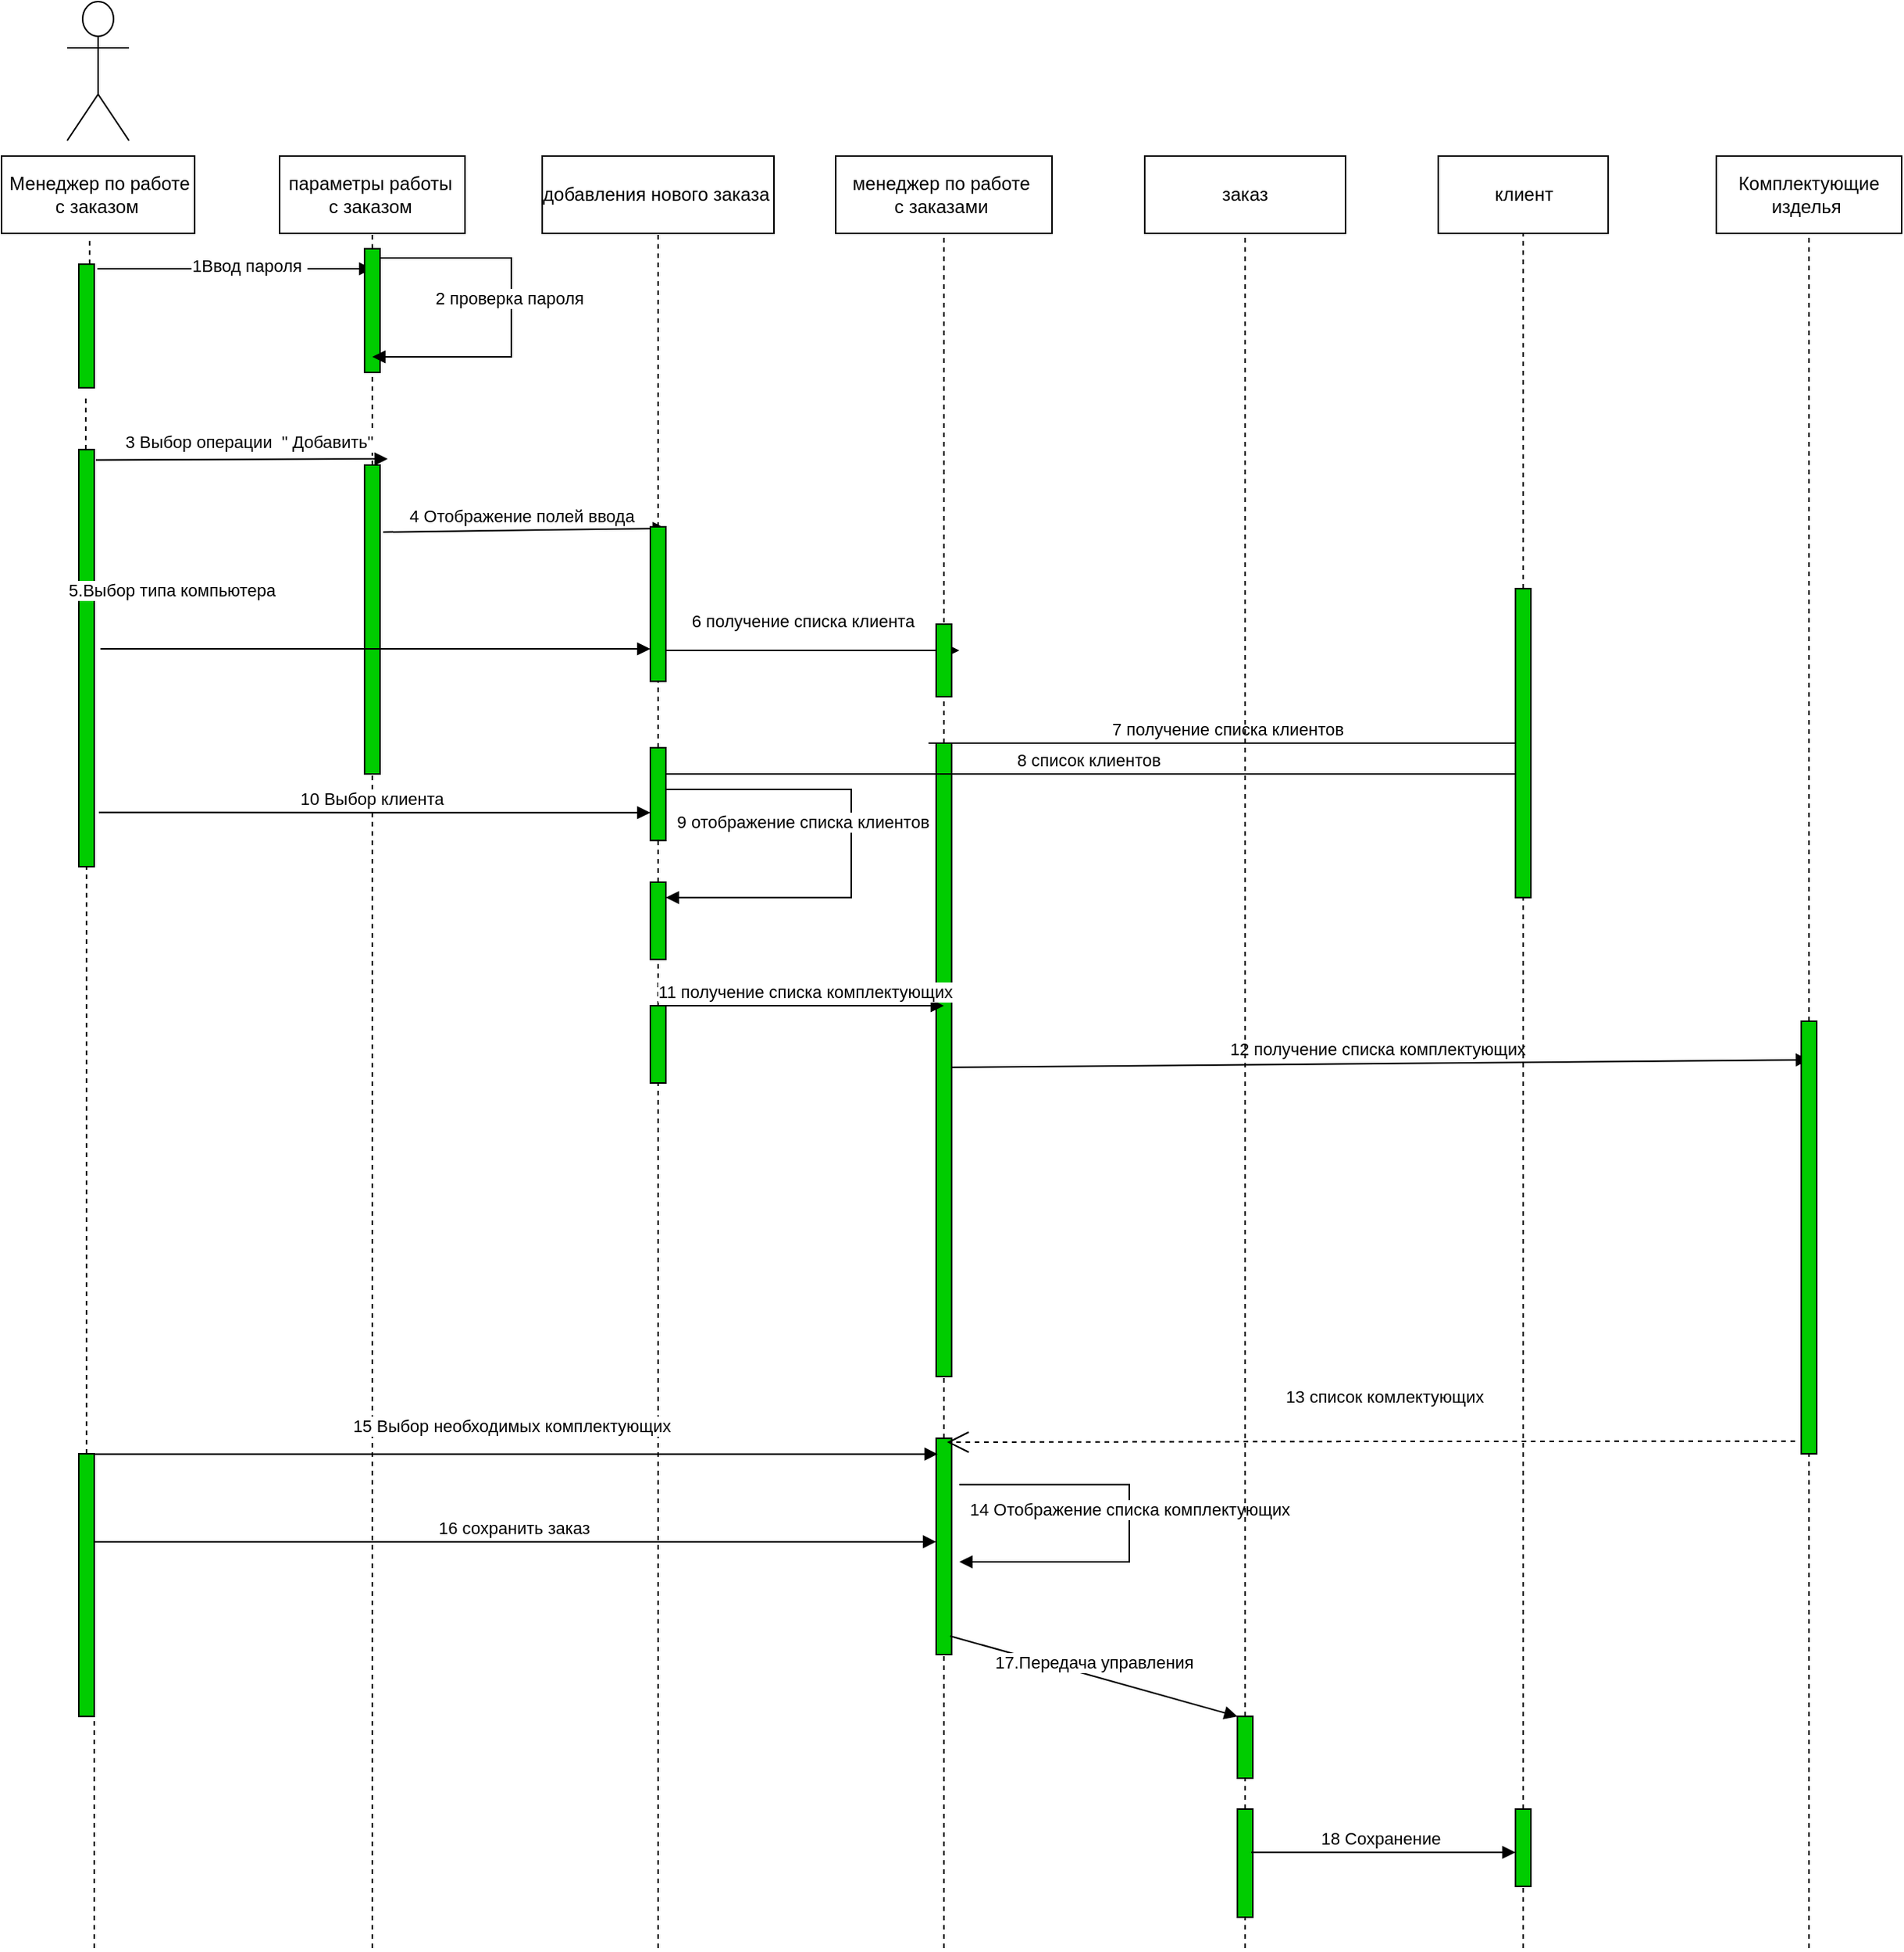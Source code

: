 <mxfile version="20.4.1" type="device"><diagram id="RREwWZiWR0iTPbUBzdFs" name="Страница 1"><mxGraphModel dx="2249" dy="794" grid="1" gridSize="10" guides="1" tooltips="1" connect="1" arrows="1" fold="1" page="1" pageScale="1" pageWidth="827" pageHeight="583" math="0" shadow="0"><root><mxCell id="0"/><mxCell id="1" parent="0"/><mxCell id="8dYChZDF3lq6TYkfpTGc-1" value="Actor" style="shape=umlActor;verticalLabelPosition=bottom;verticalAlign=top;html=1;outlineConnect=0;" parent="1" vertex="1"><mxGeometry x="-657.5" y="100" width="40" height="90" as="geometry"/></mxCell><mxCell id="8dYChZDF3lq6TYkfpTGc-2" value="Менеджер по работе&lt;br&gt;с заказом&amp;nbsp;" style="html=1;" parent="1" vertex="1"><mxGeometry x="-700" y="200" width="125" height="50" as="geometry"/></mxCell><mxCell id="8dYChZDF3lq6TYkfpTGc-3" value="параметры работы&amp;nbsp;&lt;br&gt;с заказом&amp;nbsp;" style="html=1;" parent="1" vertex="1"><mxGeometry x="-520" y="200" width="120" height="50" as="geometry"/></mxCell><mxCell id="8dYChZDF3lq6TYkfpTGc-6" value="добавления нового заказа&amp;nbsp;" style="html=1;" parent="1" vertex="1"><mxGeometry x="-350" y="200" width="150" height="50" as="geometry"/></mxCell><mxCell id="8dYChZDF3lq6TYkfpTGc-7" value="менеджер по работе&amp;nbsp;&lt;br&gt;с заказами&amp;nbsp;" style="rounded=0;whiteSpace=wrap;html=1;" parent="1" vertex="1"><mxGeometry x="-160" y="200" width="140" height="50" as="geometry"/></mxCell><mxCell id="8dYChZDF3lq6TYkfpTGc-8" value="заказ" style="rounded=0;whiteSpace=wrap;html=1;" parent="1" vertex="1"><mxGeometry x="40" y="200" width="130" height="50" as="geometry"/></mxCell><mxCell id="8dYChZDF3lq6TYkfpTGc-10" value="клиент" style="html=1;" parent="1" vertex="1"><mxGeometry x="230" y="200" width="110" height="50" as="geometry"/></mxCell><mxCell id="8dYChZDF3lq6TYkfpTGc-11" value="Комплектующие изделья&amp;nbsp;" style="rounded=0;whiteSpace=wrap;html=1;" parent="1" vertex="1"><mxGeometry x="410" y="200" width="120" height="50" as="geometry"/></mxCell><mxCell id="8dYChZDF3lq6TYkfpTGc-12" value="" style="endArrow=none;dashed=1;html=1;rounded=0;entryX=0.456;entryY=1.08;entryDx=0;entryDy=0;entryPerimeter=0;startArrow=none;" parent="1" source="8dYChZDF3lq6TYkfpTGc-19" target="8dYChZDF3lq6TYkfpTGc-2" edge="1"><mxGeometry width="50" height="50" relative="1" as="geometry"><mxPoint x="-643" y="710" as="sourcePoint"/><mxPoint x="-40" y="360" as="targetPoint"/></mxGeometry></mxCell><mxCell id="8dYChZDF3lq6TYkfpTGc-13" value="" style="endArrow=none;dashed=1;html=1;rounded=0;entryX=0.5;entryY=1;entryDx=0;entryDy=0;startArrow=none;" parent="1" source="8dYChZDF3lq6TYkfpTGc-25" target="8dYChZDF3lq6TYkfpTGc-3" edge="1"><mxGeometry width="50" height="50" relative="1" as="geometry"><mxPoint x="-460" y="710" as="sourcePoint"/><mxPoint x="-40" y="360" as="targetPoint"/></mxGeometry></mxCell><mxCell id="8dYChZDF3lq6TYkfpTGc-14" value="" style="endArrow=none;dashed=1;html=1;rounded=0;entryX=0.5;entryY=1;entryDx=0;entryDy=0;startArrow=none;" parent="1" source="8dYChZDF3lq6TYkfpTGc-36" target="8dYChZDF3lq6TYkfpTGc-6" edge="1"><mxGeometry width="50" height="50" relative="1" as="geometry"><mxPoint x="-270" y="720" as="sourcePoint"/><mxPoint x="-40" y="360" as="targetPoint"/></mxGeometry></mxCell><mxCell id="8dYChZDF3lq6TYkfpTGc-15" value="" style="endArrow=none;dashed=1;html=1;rounded=0;entryX=0.5;entryY=1;entryDx=0;entryDy=0;startArrow=none;" parent="1" source="8dYChZDF3lq6TYkfpTGc-40" target="8dYChZDF3lq6TYkfpTGc-7" edge="1"><mxGeometry width="50" height="50" relative="1" as="geometry"><mxPoint x="-90" y="880" as="sourcePoint"/><mxPoint x="-40" y="360" as="targetPoint"/></mxGeometry></mxCell><mxCell id="8dYChZDF3lq6TYkfpTGc-17" value="" style="endArrow=none;dashed=1;html=1;rounded=0;entryX=0.5;entryY=1;entryDx=0;entryDy=0;startArrow=none;" parent="1" source="8dYChZDF3lq6TYkfpTGc-84" target="8dYChZDF3lq6TYkfpTGc-10" edge="1"><mxGeometry width="50" height="50" relative="1" as="geometry"><mxPoint x="290" y="1360" as="sourcePoint"/><mxPoint x="-40" y="360" as="targetPoint"/></mxGeometry></mxCell><mxCell id="8dYChZDF3lq6TYkfpTGc-18" value="" style="endArrow=none;dashed=1;html=1;rounded=0;entryX=0.5;entryY=1;entryDx=0;entryDy=0;" parent="1" target="8dYChZDF3lq6TYkfpTGc-11" edge="1"><mxGeometry width="50" height="50" relative="1" as="geometry"><mxPoint x="470" y="1360" as="sourcePoint"/><mxPoint x="-40" y="360" as="targetPoint"/></mxGeometry></mxCell><mxCell id="8dYChZDF3lq6TYkfpTGc-19" value="" style="html=1;points=[];perimeter=orthogonalPerimeter;fillColor=#00CC00;" parent="1" vertex="1"><mxGeometry x="-650" y="270" width="10" height="80" as="geometry"/></mxCell><mxCell id="8dYChZDF3lq6TYkfpTGc-20" value="" style="endArrow=none;dashed=1;html=1;rounded=0;entryX=0.456;entryY=1.08;entryDx=0;entryDy=0;entryPerimeter=0;startArrow=none;" parent="1" source="8dYChZDF3lq6TYkfpTGc-29" target="8dYChZDF3lq6TYkfpTGc-19" edge="1"><mxGeometry width="50" height="50" relative="1" as="geometry"><mxPoint x="-643" y="710" as="sourcePoint"/><mxPoint x="-643" y="254" as="targetPoint"/></mxGeometry></mxCell><mxCell id="8dYChZDF3lq6TYkfpTGc-21" value="1Ввод пароля&amp;nbsp;" style="html=1;verticalAlign=bottom;endArrow=block;rounded=0;exitX=1.2;exitY=0.038;exitDx=0;exitDy=0;exitPerimeter=0;" parent="1" source="8dYChZDF3lq6TYkfpTGc-19" edge="1"><mxGeometry x="0.101" y="-7" width="80" relative="1" as="geometry"><mxPoint x="-100" y="380" as="sourcePoint"/><mxPoint x="-460" y="273" as="targetPoint"/><Array as="points"/><mxPoint as="offset"/></mxGeometry></mxCell><mxCell id="8dYChZDF3lq6TYkfpTGc-25" value="" style="html=1;points=[];perimeter=orthogonalPerimeter;fillColor=#00CC00;" parent="1" vertex="1"><mxGeometry x="-465" y="260" width="10" height="80" as="geometry"/></mxCell><mxCell id="8dYChZDF3lq6TYkfpTGc-26" value="" style="endArrow=none;dashed=1;html=1;rounded=0;entryX=0.5;entryY=1;entryDx=0;entryDy=0;startArrow=none;" parent="1" source="8dYChZDF3lq6TYkfpTGc-32" target="8dYChZDF3lq6TYkfpTGc-25" edge="1"><mxGeometry width="50" height="50" relative="1" as="geometry"><mxPoint x="-460" y="710" as="sourcePoint"/><mxPoint x="-460" y="250" as="targetPoint"/></mxGeometry></mxCell><mxCell id="8dYChZDF3lq6TYkfpTGc-27" value="2 проверка пароля&amp;nbsp;" style="html=1;verticalAlign=bottom;endArrow=block;rounded=0;exitX=1;exitY=0.075;exitDx=0;exitDy=0;exitPerimeter=0;" parent="1" source="8dYChZDF3lq6TYkfpTGc-25" edge="1"><mxGeometry width="80" relative="1" as="geometry"><mxPoint x="-100" y="380" as="sourcePoint"/><mxPoint x="-460" y="330" as="targetPoint"/><Array as="points"><mxPoint x="-370" y="266"/><mxPoint x="-370" y="330"/><mxPoint x="-460" y="330"/></Array></mxGeometry></mxCell><mxCell id="8dYChZDF3lq6TYkfpTGc-29" value="" style="html=1;points=[];perimeter=orthogonalPerimeter;fillColor=#00CC00;" parent="1" vertex="1"><mxGeometry x="-650" y="390" width="10" height="270" as="geometry"/></mxCell><mxCell id="8dYChZDF3lq6TYkfpTGc-30" value="" style="endArrow=none;dashed=1;html=1;rounded=0;startArrow=none;" parent="1" source="8dYChZDF3lq6TYkfpTGc-67" edge="1"><mxGeometry width="50" height="50" relative="1" as="geometry"><mxPoint x="-640" y="1200" as="sourcePoint"/><mxPoint x="-645" y="660" as="targetPoint"/></mxGeometry></mxCell><mxCell id="8dYChZDF3lq6TYkfpTGc-31" value="3 Выбор операции&amp;nbsp; &quot; Добавить&quot;" style="html=1;verticalAlign=bottom;endArrow=block;rounded=0;exitX=1.1;exitY=0.025;exitDx=0;exitDy=0;exitPerimeter=0;" parent="1" source="8dYChZDF3lq6TYkfpTGc-29" edge="1"><mxGeometry x="0.048" y="2" width="80" relative="1" as="geometry"><mxPoint x="-690" y="370" as="sourcePoint"/><mxPoint x="-450" y="396" as="targetPoint"/><mxPoint as="offset"/></mxGeometry></mxCell><mxCell id="8dYChZDF3lq6TYkfpTGc-32" value="" style="html=1;points=[];perimeter=orthogonalPerimeter;fillColor=#00CC00;" parent="1" vertex="1"><mxGeometry x="-465" y="400" width="10" height="200" as="geometry"/></mxCell><mxCell id="8dYChZDF3lq6TYkfpTGc-33" value="" style="endArrow=none;dashed=1;html=1;rounded=0;entryX=0.5;entryY=1;entryDx=0;entryDy=0;" parent="1" target="8dYChZDF3lq6TYkfpTGc-32" edge="1"><mxGeometry width="50" height="50" relative="1" as="geometry"><mxPoint x="-460" y="1360" as="sourcePoint"/><mxPoint x="-460" y="340" as="targetPoint"/></mxGeometry></mxCell><mxCell id="8dYChZDF3lq6TYkfpTGc-34" value="4 Отображение полей ввода&amp;nbsp;" style="html=1;verticalAlign=bottom;endArrow=block;rounded=0;exitX=1.2;exitY=0.217;exitDx=0;exitDy=0;exitPerimeter=0;entryX=1;entryY=0.01;entryDx=0;entryDy=0;entryPerimeter=0;" parent="1" source="8dYChZDF3lq6TYkfpTGc-32" edge="1" target="8dYChZDF3lq6TYkfpTGc-36"><mxGeometry width="80" relative="1" as="geometry"><mxPoint x="-100" y="580" as="sourcePoint"/><mxPoint x="-270" y="439" as="targetPoint"/></mxGeometry></mxCell><mxCell id="8dYChZDF3lq6TYkfpTGc-35" value="5.Выбор типа компьютера" style="html=1;verticalAlign=bottom;endArrow=block;rounded=0;exitX=1.4;exitY=0.478;exitDx=0;exitDy=0;exitPerimeter=0;entryX=0;entryY=0.79;entryDx=0;entryDy=0;entryPerimeter=0;" parent="1" source="8dYChZDF3lq6TYkfpTGc-29" edge="1" target="8dYChZDF3lq6TYkfpTGc-36"><mxGeometry x="-0.742" y="29" width="80" relative="1" as="geometry"><mxPoint x="-100" y="580" as="sourcePoint"/><mxPoint x="-260" y="520" as="targetPoint"/><mxPoint as="offset"/></mxGeometry></mxCell><mxCell id="8dYChZDF3lq6TYkfpTGc-36" value="" style="html=1;points=[];perimeter=orthogonalPerimeter;fillColor=#00CC00;" parent="1" vertex="1"><mxGeometry x="-280" y="440" width="10" height="100" as="geometry"/></mxCell><mxCell id="8dYChZDF3lq6TYkfpTGc-37" value="" style="endArrow=none;dashed=1;html=1;rounded=0;entryX=0.5;entryY=1;entryDx=0;entryDy=0;startArrow=none;" parent="1" source="8dYChZDF3lq6TYkfpTGc-50" target="8dYChZDF3lq6TYkfpTGc-36" edge="1"><mxGeometry width="50" height="50" relative="1" as="geometry"><mxPoint x="-275" y="720" as="sourcePoint"/><mxPoint x="-275" y="250" as="targetPoint"/></mxGeometry></mxCell><mxCell id="8dYChZDF3lq6TYkfpTGc-38" value="6 получение списка клиента&amp;nbsp;" style="html=1;verticalAlign=bottom;endArrow=block;rounded=0;" parent="1" source="8dYChZDF3lq6TYkfpTGc-36" edge="1"><mxGeometry x="-0.053" y="10" width="80" relative="1" as="geometry"><mxPoint x="-100" y="580" as="sourcePoint"/><mxPoint x="-80" y="520" as="targetPoint"/><Array as="points"><mxPoint x="-170" y="520"/></Array><mxPoint as="offset"/></mxGeometry></mxCell><mxCell id="8dYChZDF3lq6TYkfpTGc-39" value="" style="html=1;points=[];perimeter=orthogonalPerimeter;fillColor=#00CC00;" parent="1" vertex="1"><mxGeometry x="-95" y="503" width="10" height="47" as="geometry"/></mxCell><mxCell id="8dYChZDF3lq6TYkfpTGc-40" value="" style="html=1;points=[];perimeter=orthogonalPerimeter;fillColor=#00CC00;" parent="1" vertex="1"><mxGeometry x="-95" y="580" width="10" height="410" as="geometry"/></mxCell><mxCell id="8dYChZDF3lq6TYkfpTGc-41" value="" style="endArrow=none;dashed=1;html=1;rounded=0;entryX=0.5;entryY=1;entryDx=0;entryDy=0;startArrow=none;" parent="1" target="8dYChZDF3lq6TYkfpTGc-40" edge="1"><mxGeometry width="50" height="50" relative="1" as="geometry"><mxPoint x="-90" y="1360" as="sourcePoint"/><mxPoint x="-90" y="250" as="targetPoint"/></mxGeometry></mxCell><mxCell id="8dYChZDF3lq6TYkfpTGc-47" value="7 получение списка клиентов&amp;nbsp;" style="html=1;verticalAlign=bottom;endArrow=block;rounded=0;" parent="1" edge="1"><mxGeometry width="80" relative="1" as="geometry"><mxPoint x="-100" y="580" as="sourcePoint"/><mxPoint x="290" y="580" as="targetPoint"/></mxGeometry></mxCell><mxCell id="8dYChZDF3lq6TYkfpTGc-49" value="8 список клиентов&amp;nbsp;" style="html=1;verticalAlign=bottom;endArrow=block;rounded=0;" parent="1" edge="1"><mxGeometry width="80" relative="1" as="geometry"><mxPoint x="290" y="600" as="sourcePoint"/><mxPoint x="-280" y="600" as="targetPoint"/></mxGeometry></mxCell><mxCell id="8dYChZDF3lq6TYkfpTGc-50" value="" style="html=1;points=[];perimeter=orthogonalPerimeter;fillColor=#00CC00;" parent="1" vertex="1"><mxGeometry x="-280" y="583" width="10" height="60" as="geometry"/></mxCell><mxCell id="8dYChZDF3lq6TYkfpTGc-51" value="" style="endArrow=none;dashed=1;html=1;rounded=0;entryX=0.5;entryY=1;entryDx=0;entryDy=0;startArrow=none;" parent="1" source="8dYChZDF3lq6TYkfpTGc-53" target="8dYChZDF3lq6TYkfpTGc-50" edge="1"><mxGeometry width="50" height="50" relative="1" as="geometry"><mxPoint x="-275" y="720" as="sourcePoint"/><mxPoint x="-275" y="540" as="targetPoint"/></mxGeometry></mxCell><mxCell id="8dYChZDF3lq6TYkfpTGc-52" value="9 отображение списка клиентов&amp;nbsp;" style="html=1;verticalAlign=bottom;endArrow=block;rounded=0;exitX=1;exitY=0.45;exitDx=0;exitDy=0;exitPerimeter=0;" parent="1" source="8dYChZDF3lq6TYkfpTGc-50" edge="1"><mxGeometry x="-0.032" y="-30" width="80" relative="1" as="geometry"><mxPoint x="-100" y="580" as="sourcePoint"/><mxPoint x="-270" y="680" as="targetPoint"/><Array as="points"><mxPoint x="-150" y="610"/><mxPoint x="-150" y="680"/></Array><mxPoint as="offset"/></mxGeometry></mxCell><mxCell id="8dYChZDF3lq6TYkfpTGc-53" value="" style="html=1;points=[];perimeter=orthogonalPerimeter;fillColor=#00CC00;" parent="1" vertex="1"><mxGeometry x="-280" y="670" width="10" height="50" as="geometry"/></mxCell><mxCell id="8dYChZDF3lq6TYkfpTGc-54" value="" style="endArrow=none;dashed=1;html=1;rounded=0;entryX=0.5;entryY=1;entryDx=0;entryDy=0;startArrow=none;" parent="1" source="8dYChZDF3lq6TYkfpTGc-56" target="8dYChZDF3lq6TYkfpTGc-53" edge="1"><mxGeometry width="50" height="50" relative="1" as="geometry"><mxPoint x="-275" y="880" as="sourcePoint"/><mxPoint x="-275" y="643" as="targetPoint"/></mxGeometry></mxCell><mxCell id="8dYChZDF3lq6TYkfpTGc-55" value="10 Выбор клиента&amp;nbsp;" style="html=1;verticalAlign=bottom;endArrow=block;rounded=0;exitX=1.3;exitY=0.87;exitDx=0;exitDy=0;exitPerimeter=0;" parent="1" source="8dYChZDF3lq6TYkfpTGc-29" edge="1"><mxGeometry width="80" relative="1" as="geometry"><mxPoint x="-100" y="580" as="sourcePoint"/><mxPoint x="-280" y="625" as="targetPoint"/><Array as="points"/></mxGeometry></mxCell><mxCell id="8dYChZDF3lq6TYkfpTGc-56" value="" style="html=1;points=[];perimeter=orthogonalPerimeter;fillColor=#00CC00;" parent="1" vertex="1"><mxGeometry x="-280" y="750" width="10" height="50" as="geometry"/></mxCell><mxCell id="8dYChZDF3lq6TYkfpTGc-57" value="" style="endArrow=none;dashed=1;html=1;rounded=0;entryX=0.5;entryY=1;entryDx=0;entryDy=0;" parent="1" target="8dYChZDF3lq6TYkfpTGc-56" edge="1"><mxGeometry width="50" height="50" relative="1" as="geometry"><mxPoint x="-275" y="1360" as="sourcePoint"/><mxPoint x="-275" y="720" as="targetPoint"/></mxGeometry></mxCell><mxCell id="8dYChZDF3lq6TYkfpTGc-60" value="11 получение списка комплектующих" style="html=1;verticalAlign=bottom;endArrow=block;rounded=0;exitX=0.4;exitY=0;exitDx=0;exitDy=0;exitPerimeter=0;" parent="1" source="8dYChZDF3lq6TYkfpTGc-56" edge="1"><mxGeometry x="0.032" width="80" relative="1" as="geometry"><mxPoint x="-100" y="750" as="sourcePoint"/><mxPoint x="-90" y="750" as="targetPoint"/><mxPoint as="offset"/></mxGeometry></mxCell><mxCell id="8dYChZDF3lq6TYkfpTGc-61" value="12 получение списка комплектующих&amp;nbsp;" style="html=1;verticalAlign=bottom;endArrow=block;rounded=0;exitX=1;exitY=0.512;exitDx=0;exitDy=0;exitPerimeter=0;" parent="1" source="8dYChZDF3lq6TYkfpTGc-40" edge="1"><mxGeometry width="80" relative="1" as="geometry"><mxPoint x="-100" y="650" as="sourcePoint"/><mxPoint x="470" y="785" as="targetPoint"/></mxGeometry></mxCell><mxCell id="8dYChZDF3lq6TYkfpTGc-62" value="" style="html=1;points=[];perimeter=orthogonalPerimeter;fillColor=#00CC00;" parent="1" vertex="1"><mxGeometry x="465" y="760" width="10" height="280" as="geometry"/></mxCell><mxCell id="8dYChZDF3lq6TYkfpTGc-63" value="" style="html=1;points=[];perimeter=orthogonalPerimeter;fillColor=#00CC00;" parent="1" vertex="1"><mxGeometry x="-95" y="1030" width="10" height="140" as="geometry"/></mxCell><mxCell id="8dYChZDF3lq6TYkfpTGc-65" value="13 список комлектующих" style="endArrow=open;endSize=12;dashed=1;html=1;rounded=0;entryX=0.7;entryY=0.018;entryDx=0;entryDy=0;entryPerimeter=0;exitX=-0.4;exitY=0.971;exitDx=0;exitDy=0;exitPerimeter=0;" parent="1" source="8dYChZDF3lq6TYkfpTGc-62" target="8dYChZDF3lq6TYkfpTGc-63" edge="1"><mxGeometry x="-0.032" y="-29" width="160" relative="1" as="geometry"><mxPoint x="-140" y="950" as="sourcePoint"/><mxPoint x="20" y="950" as="targetPoint"/><Array as="points"><mxPoint x="200" y="1032"/></Array><mxPoint as="offset"/></mxGeometry></mxCell><mxCell id="8dYChZDF3lq6TYkfpTGc-66" value="14 Отображение списка комплектующих" style="html=1;verticalAlign=bottom;endArrow=block;rounded=0;" parent="1" edge="1"><mxGeometry width="80" relative="1" as="geometry"><mxPoint x="-80" y="1060" as="sourcePoint"/><mxPoint x="-80" y="1110" as="targetPoint"/><Array as="points"><mxPoint x="30" y="1060"/><mxPoint x="30" y="1110"/></Array></mxGeometry></mxCell><mxCell id="8dYChZDF3lq6TYkfpTGc-67" value="" style="html=1;points=[];perimeter=orthogonalPerimeter;fillColor=#00CC00;" parent="1" vertex="1"><mxGeometry x="-650" y="1040" width="10" height="170" as="geometry"/></mxCell><mxCell id="8dYChZDF3lq6TYkfpTGc-68" value="" style="endArrow=none;dashed=1;html=1;rounded=0;" parent="1" target="8dYChZDF3lq6TYkfpTGc-67" edge="1"><mxGeometry width="50" height="50" relative="1" as="geometry"><mxPoint x="-640" y="1360" as="sourcePoint"/><mxPoint x="-645" y="660" as="targetPoint"/></mxGeometry></mxCell><mxCell id="8dYChZDF3lq6TYkfpTGc-69" value="15 Выбор необходимых комплектующих" style="html=1;verticalAlign=bottom;endArrow=block;rounded=0;entryX=0.1;entryY=0.073;entryDx=0;entryDy=0;entryPerimeter=0;" parent="1" source="8dYChZDF3lq6TYkfpTGc-67" target="8dYChZDF3lq6TYkfpTGc-63" edge="1"><mxGeometry x="-0.011" y="9" width="80" relative="1" as="geometry"><mxPoint x="-630" y="960" as="sourcePoint"/><mxPoint x="-20" y="950" as="targetPoint"/><mxPoint as="offset"/></mxGeometry></mxCell><mxCell id="8dYChZDF3lq6TYkfpTGc-72" value="16 сохранить заказ&amp;nbsp;" style="html=1;verticalAlign=bottom;endArrow=block;rounded=0;exitX=1;exitY=0.335;exitDx=0;exitDy=0;exitPerimeter=0;" parent="1" source="8dYChZDF3lq6TYkfpTGc-67" target="8dYChZDF3lq6TYkfpTGc-63" edge="1"><mxGeometry width="80" relative="1" as="geometry"><mxPoint x="-100" y="950" as="sourcePoint"/><mxPoint x="-20" y="950" as="targetPoint"/></mxGeometry></mxCell><mxCell id="8dYChZDF3lq6TYkfpTGc-81" value="" style="endArrow=none;dashed=1;html=1;rounded=0;entryX=0.5;entryY=1;entryDx=0;entryDy=0;startArrow=none;" parent="1" source="8dYChZDF3lq6TYkfpTGc-82" target="8dYChZDF3lq6TYkfpTGc-8" edge="1"><mxGeometry width="50" height="50" relative="1" as="geometry"><mxPoint x="110" y="1360" as="sourcePoint"/><mxPoint x="-40" y="430" as="targetPoint"/></mxGeometry></mxCell><mxCell id="8dYChZDF3lq6TYkfpTGc-82" value="" style="html=1;points=[];perimeter=orthogonalPerimeter;fillColor=#00CC00;" parent="1" vertex="1"><mxGeometry x="100" y="1210" width="10" height="40" as="geometry"/></mxCell><mxCell id="8dYChZDF3lq6TYkfpTGc-83" value="" style="endArrow=none;dashed=1;html=1;rounded=0;entryX=0.5;entryY=1;entryDx=0;entryDy=0;startArrow=none;" parent="1" source="8dYChZDF3lq6TYkfpTGc-86" target="8dYChZDF3lq6TYkfpTGc-82" edge="1"><mxGeometry width="50" height="50" relative="1" as="geometry"><mxPoint x="105" y="1360" as="sourcePoint"/><mxPoint x="105" y="250" as="targetPoint"/></mxGeometry></mxCell><mxCell id="8dYChZDF3lq6TYkfpTGc-84" value="" style="html=1;points=[];perimeter=orthogonalPerimeter;fillColor=#00CC00;" parent="1" vertex="1"><mxGeometry x="280" y="480" width="10" height="200" as="geometry"/></mxCell><mxCell id="8dYChZDF3lq6TYkfpTGc-85" value="" style="endArrow=none;dashed=1;html=1;rounded=0;entryX=0.5;entryY=1;entryDx=0;entryDy=0;startArrow=none;" parent="1" source="8dYChZDF3lq6TYkfpTGc-89" target="8dYChZDF3lq6TYkfpTGc-84" edge="1"><mxGeometry width="50" height="50" relative="1" as="geometry"><mxPoint x="290" y="1360" as="sourcePoint"/><mxPoint x="285" y="250" as="targetPoint"/></mxGeometry></mxCell><mxCell id="8dYChZDF3lq6TYkfpTGc-86" value="" style="html=1;points=[];perimeter=orthogonalPerimeter;fillColor=#00CC00;" parent="1" vertex="1"><mxGeometry x="100" y="1270" width="10" height="70" as="geometry"/></mxCell><mxCell id="8dYChZDF3lq6TYkfpTGc-87" value="" style="endArrow=none;dashed=1;html=1;rounded=0;entryX=0.5;entryY=1;entryDx=0;entryDy=0;" parent="1" target="8dYChZDF3lq6TYkfpTGc-86" edge="1"><mxGeometry width="50" height="50" relative="1" as="geometry"><mxPoint x="105" y="1360" as="sourcePoint"/><mxPoint x="105" y="1250" as="targetPoint"/></mxGeometry></mxCell><mxCell id="8dYChZDF3lq6TYkfpTGc-88" value="18 Сохранение&amp;nbsp;" style="html=1;verticalAlign=bottom;endArrow=block;rounded=0;exitX=0.9;exitY=0.083;exitDx=0;exitDy=0;exitPerimeter=0;" parent="1" edge="1"><mxGeometry width="80" relative="1" as="geometry"><mxPoint x="109" y="1297.98" as="sourcePoint"/><mxPoint x="280" y="1298" as="targetPoint"/></mxGeometry></mxCell><mxCell id="8dYChZDF3lq6TYkfpTGc-89" value="" style="html=1;points=[];perimeter=orthogonalPerimeter;fillColor=#00CC00;" parent="1" vertex="1"><mxGeometry x="280" y="1270" width="10" height="50" as="geometry"/></mxCell><mxCell id="8dYChZDF3lq6TYkfpTGc-90" value="" style="endArrow=none;dashed=1;html=1;rounded=0;entryX=0.5;entryY=1;entryDx=0;entryDy=0;" parent="1" target="8dYChZDF3lq6TYkfpTGc-89" edge="1"><mxGeometry width="50" height="50" relative="1" as="geometry"><mxPoint x="285" y="1360" as="sourcePoint"/><mxPoint x="285" y="680" as="targetPoint"/></mxGeometry></mxCell><mxCell id="XFaP8q0wiggpoZxGzh9t-4" value="17.Передача управления" style="html=1;verticalAlign=bottom;endArrow=block;rounded=0;exitX=0.9;exitY=0.914;exitDx=0;exitDy=0;exitPerimeter=0;" edge="1" parent="1" source="8dYChZDF3lq6TYkfpTGc-63" target="8dYChZDF3lq6TYkfpTGc-82"><mxGeometry width="80" relative="1" as="geometry"><mxPoint x="-150" y="1030" as="sourcePoint"/><mxPoint x="-70" y="1030" as="targetPoint"/></mxGeometry></mxCell></root></mxGraphModel></diagram></mxfile>